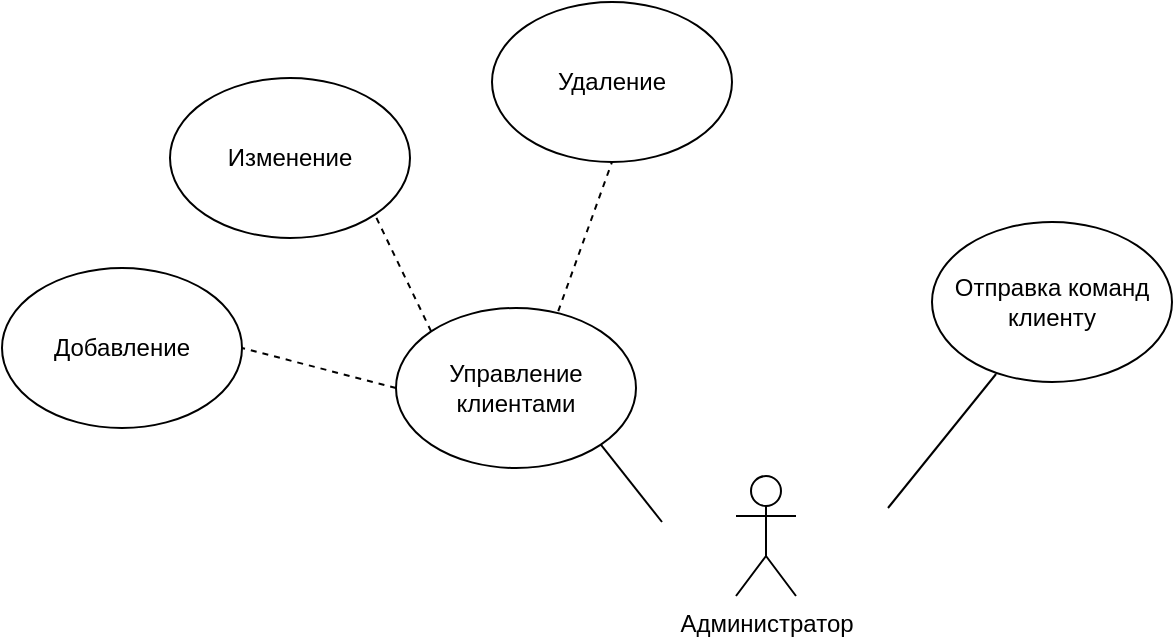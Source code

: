 <mxfile version="26.0.13">
  <diagram name="Page-1" id="b2sUMMxi-tYix0Grxk9S">
    <mxGraphModel dx="1208" dy="435" grid="0" gridSize="10" guides="1" tooltips="1" connect="1" arrows="1" fold="1" page="0" pageScale="1" pageWidth="7000" pageHeight="5000" math="0" shadow="0">
      <root>
        <mxCell id="0" />
        <mxCell id="1" parent="0" />
        <mxCell id="NaSA3XgOE01kCahbcJ33-1" value="Администратор" style="shape=umlActor;verticalLabelPosition=bottom;verticalAlign=top;html=1;outlineConnect=0;" vertex="1" parent="1">
          <mxGeometry x="354" y="332" width="30" height="60" as="geometry" />
        </mxCell>
        <mxCell id="NaSA3XgOE01kCahbcJ33-2" value="Управление клиентами" style="ellipse;whiteSpace=wrap;html=1;" vertex="1" parent="1">
          <mxGeometry x="184" y="248" width="120" height="80" as="geometry" />
        </mxCell>
        <mxCell id="NaSA3XgOE01kCahbcJ33-3" value="Отправка команд клиенту" style="ellipse;whiteSpace=wrap;html=1;" vertex="1" parent="1">
          <mxGeometry x="452" y="205" width="120" height="80" as="geometry" />
        </mxCell>
        <mxCell id="NaSA3XgOE01kCahbcJ33-4" value="Добавление" style="ellipse;whiteSpace=wrap;html=1;" vertex="1" parent="1">
          <mxGeometry x="-13" y="228" width="120" height="80" as="geometry" />
        </mxCell>
        <mxCell id="NaSA3XgOE01kCahbcJ33-5" value="Изменение" style="ellipse;whiteSpace=wrap;html=1;" vertex="1" parent="1">
          <mxGeometry x="71" y="133" width="120" height="80" as="geometry" />
        </mxCell>
        <mxCell id="NaSA3XgOE01kCahbcJ33-6" value="Удаление" style="ellipse;whiteSpace=wrap;html=1;" vertex="1" parent="1">
          <mxGeometry x="232" y="95" width="120" height="80" as="geometry" />
        </mxCell>
        <mxCell id="NaSA3XgOE01kCahbcJ33-7" value="" style="endArrow=none;dashed=1;html=1;rounded=0;entryX=1;entryY=0.5;entryDx=0;entryDy=0;exitX=0;exitY=0.5;exitDx=0;exitDy=0;" edge="1" parent="1" source="NaSA3XgOE01kCahbcJ33-2" target="NaSA3XgOE01kCahbcJ33-4">
          <mxGeometry width="50" height="50" relative="1" as="geometry">
            <mxPoint x="97" y="386" as="sourcePoint" />
            <mxPoint x="147" y="336" as="targetPoint" />
          </mxGeometry>
        </mxCell>
        <mxCell id="NaSA3XgOE01kCahbcJ33-8" value="" style="endArrow=none;dashed=1;html=1;rounded=0;entryX=1;entryY=1;entryDx=0;entryDy=0;exitX=0;exitY=0;exitDx=0;exitDy=0;" edge="1" parent="1" source="NaSA3XgOE01kCahbcJ33-2" target="NaSA3XgOE01kCahbcJ33-5">
          <mxGeometry width="50" height="50" relative="1" as="geometry">
            <mxPoint x="240" y="238" as="sourcePoint" />
            <mxPoint x="156" y="228" as="targetPoint" />
          </mxGeometry>
        </mxCell>
        <mxCell id="NaSA3XgOE01kCahbcJ33-9" value="" style="endArrow=none;dashed=1;html=1;rounded=0;entryX=0.5;entryY=1;entryDx=0;entryDy=0;exitX=0.676;exitY=0.02;exitDx=0;exitDy=0;exitPerimeter=0;" edge="1" parent="1" source="NaSA3XgOE01kCahbcJ33-2" target="NaSA3XgOE01kCahbcJ33-6">
          <mxGeometry width="50" height="50" relative="1" as="geometry">
            <mxPoint x="338" y="209" as="sourcePoint" />
            <mxPoint x="254" y="199" as="targetPoint" />
          </mxGeometry>
        </mxCell>
        <mxCell id="NaSA3XgOE01kCahbcJ33-11" value="" style="endArrow=none;html=1;rounded=0;entryX=1;entryY=1;entryDx=0;entryDy=0;" edge="1" parent="1" target="NaSA3XgOE01kCahbcJ33-2">
          <mxGeometry width="50" height="50" relative="1" as="geometry">
            <mxPoint x="317" y="355" as="sourcePoint" />
            <mxPoint x="247" y="365" as="targetPoint" />
          </mxGeometry>
        </mxCell>
        <mxCell id="NaSA3XgOE01kCahbcJ33-12" value="" style="endArrow=none;html=1;rounded=0;entryX=0.267;entryY=0.95;entryDx=0;entryDy=0;entryPerimeter=0;" edge="1" parent="1" target="NaSA3XgOE01kCahbcJ33-3">
          <mxGeometry width="50" height="50" relative="1" as="geometry">
            <mxPoint x="430" y="348" as="sourcePoint" />
            <mxPoint x="363" y="268.5" as="targetPoint" />
          </mxGeometry>
        </mxCell>
      </root>
    </mxGraphModel>
  </diagram>
</mxfile>
